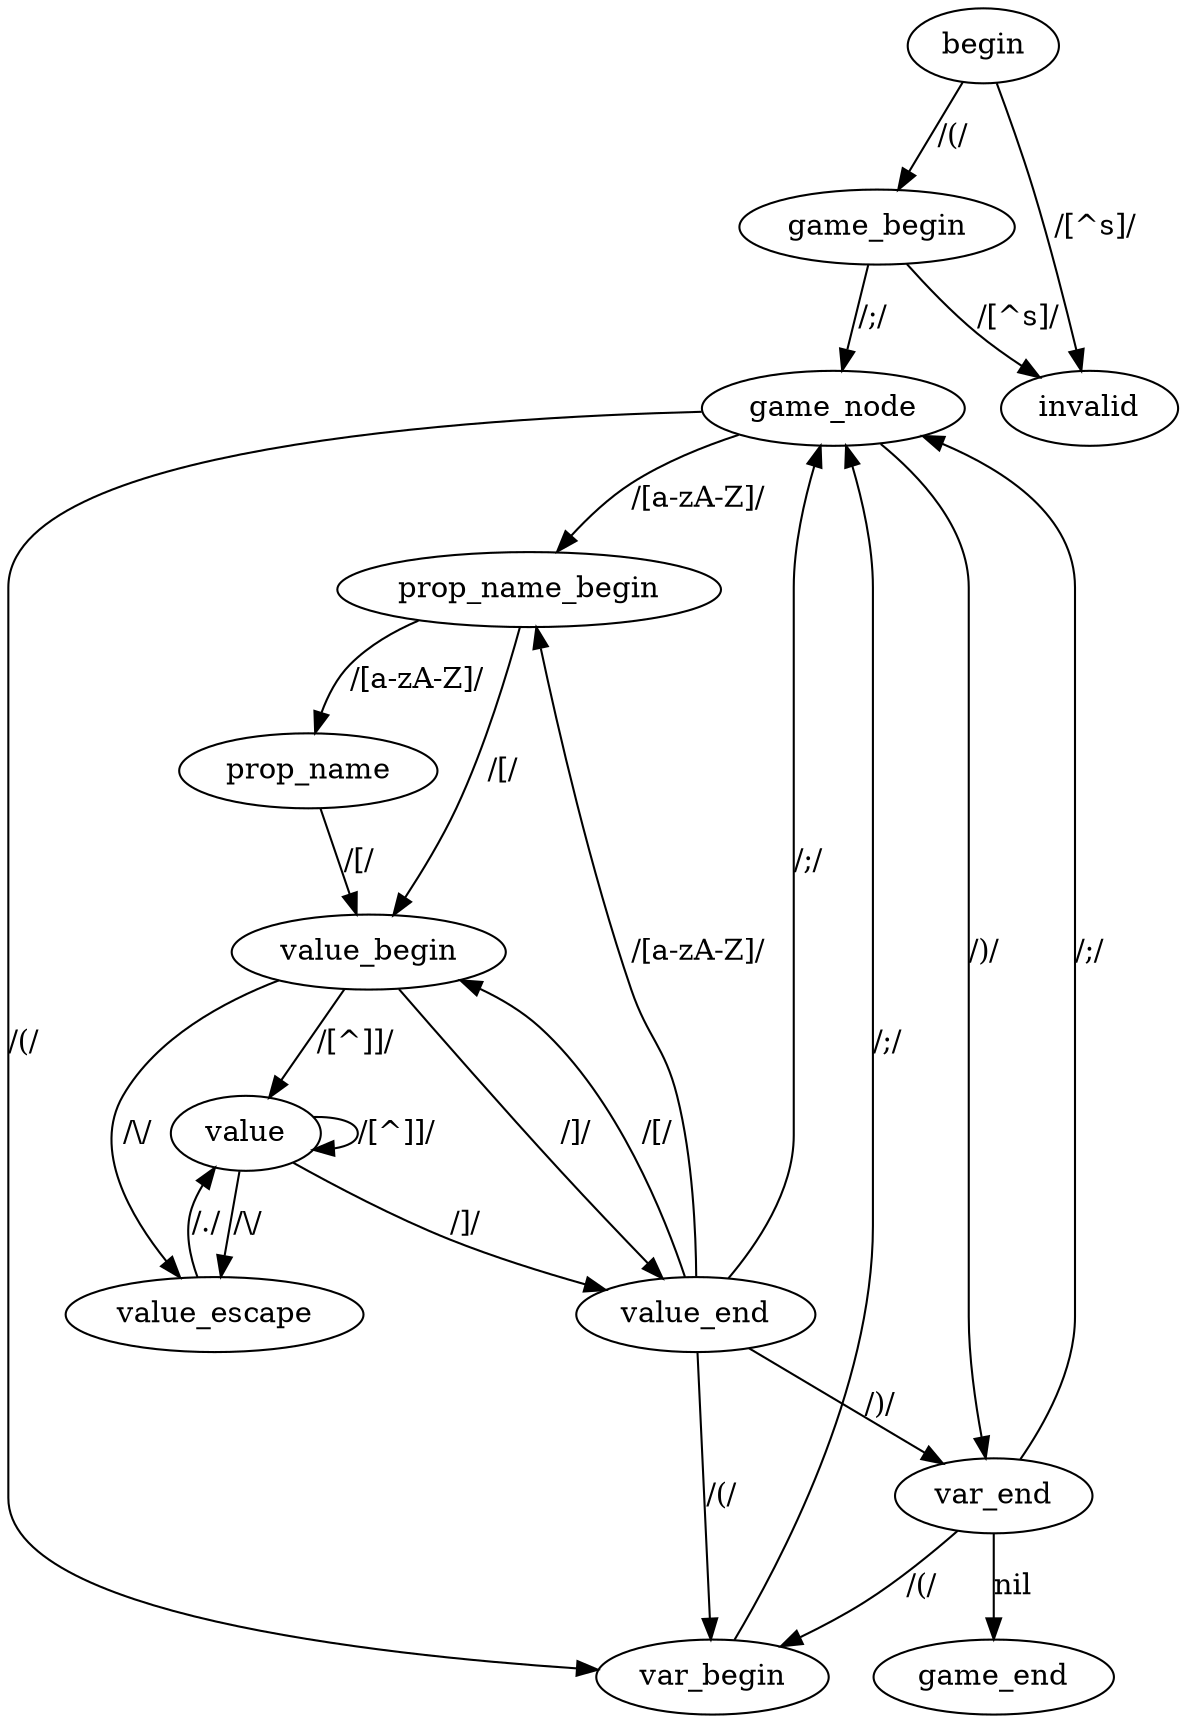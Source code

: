 digraph SGF_STATE_MACHINE {
begin[];
value_end[];
game_node[];
value_end -> game_node[label="/;/"];
var_begin[];
value_end -> var_begin[label="/\(/"];
prop_name_begin[];
value_end -> prop_name_begin[label="/[a-zA-Z]/"];
value_begin[];
value_end -> value_begin[label="/\[/"];
var_end[];
value_end -> var_end[label="/\)/"];
var_end -> game_node[label="/;/"];
var_end -> var_begin[label="/\(/"];
game_end[];
var_end -> game_end[label="nil"];
value[];
value_begin -> value[label="/[^\]]/"];
value_escape[];
value_begin -> value_escape[label="/\\/"];
value_begin -> value_end[label="/\]/"];
value -> value_escape[label="/\\/"];
value -> value[label="/[^\]]/"];
value -> value_end[label="/\]/"];
game_node -> var_begin[label="/\(/"];
game_node -> prop_name_begin[label="/[a-zA-Z]/"];
game_node -> var_end[label="/\)/"];
game_begin[];
begin -> game_begin[label="/\(/"];
invalid[];
begin -> invalid[label="/[^\s]/"];
prop_name[];
prop_name_begin -> prop_name[label="/[a-zA-Z]/"];
prop_name_begin -> value_begin[label="/\[/"];
game_begin -> game_node[label="/;/"];
game_begin -> invalid[label="/[^\s]/"];
value_escape -> value[label="/./"];
var_begin -> game_node[label="/;/"];
prop_name -> value_begin[label="/\[/"];
}
